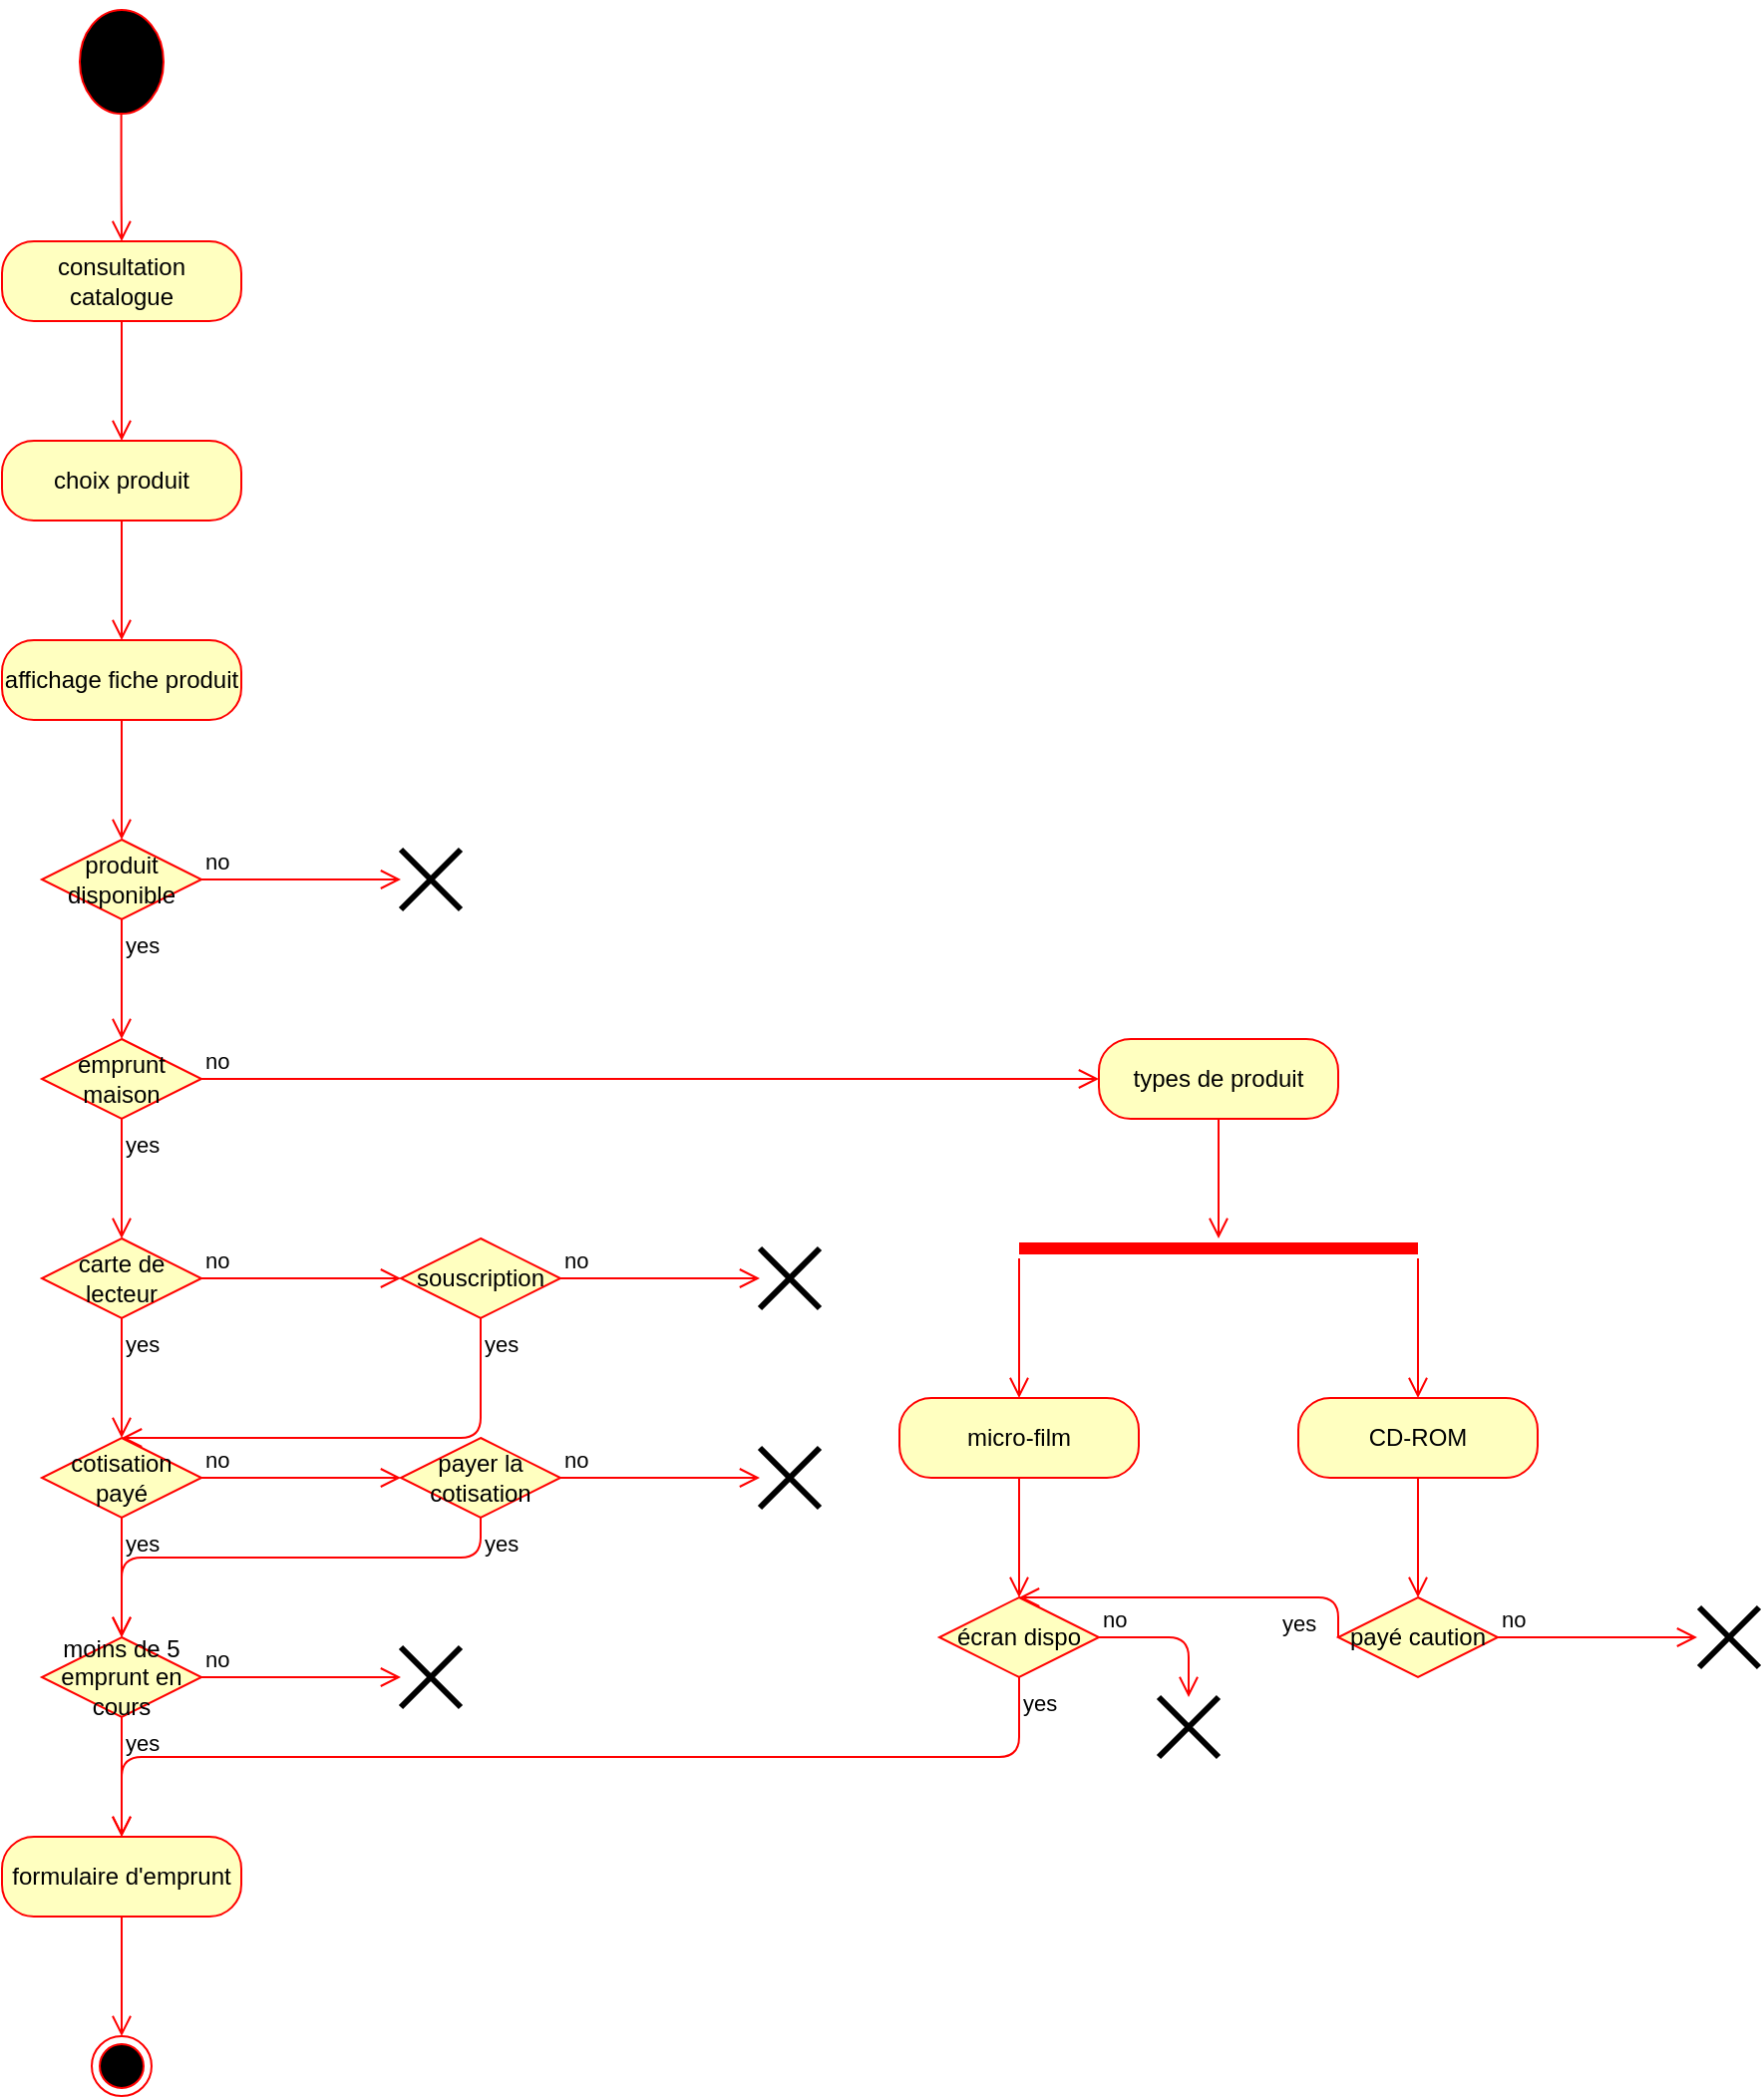 <mxfile version="14.5.10" type="device" pages="2"><diagram id="-XCA-9VKhUkdkH0pnBC6" name="pret document"><mxGraphModel dx="2031" dy="1007" grid="1" gridSize="10" guides="1" tooltips="1" connect="1" arrows="1" fold="1" page="1" pageScale="1" pageWidth="827" pageHeight="1169" math="0" shadow="0"><root><mxCell id="0"/><mxCell id="1" parent="0"/><mxCell id="_NQLgNJKRh2noZUPJmZn-1" value="" style="ellipse;html=1;shape=startState;fillColor=#000000;strokeColor=#ff0000;" vertex="1" parent="1"><mxGeometry x="395" width="50" height="60" as="geometry"/></mxCell><mxCell id="_NQLgNJKRh2noZUPJmZn-4" value="" style="edgeStyle=orthogonalEdgeStyle;html=1;verticalAlign=bottom;endArrow=open;endSize=8;strokeColor=#ff0000;exitX=0.496;exitY=0.927;exitDx=0;exitDy=0;exitPerimeter=0;entryX=0.5;entryY=0;entryDx=0;entryDy=0;" edge="1" source="_NQLgNJKRh2noZUPJmZn-1" parent="1" target="_NQLgNJKRh2noZUPJmZn-5"><mxGeometry relative="1" as="geometry"><mxPoint x="414" y="120" as="targetPoint"/><mxPoint x="413.8" y="60" as="sourcePoint"/></mxGeometry></mxCell><mxCell id="_NQLgNJKRh2noZUPJmZn-5" value="consultation catalogue" style="rounded=1;whiteSpace=wrap;html=1;arcSize=40;fontColor=#000000;fillColor=#ffffc0;strokeColor=#ff0000;" vertex="1" parent="1"><mxGeometry x="360" y="120" width="120" height="40" as="geometry"/></mxCell><mxCell id="_NQLgNJKRh2noZUPJmZn-6" value="" style="edgeStyle=orthogonalEdgeStyle;html=1;verticalAlign=bottom;endArrow=open;endSize=8;strokeColor=#ff0000;entryX=0.5;entryY=0;entryDx=0;entryDy=0;" edge="1" source="_NQLgNJKRh2noZUPJmZn-5" parent="1" target="_NQLgNJKRh2noZUPJmZn-7"><mxGeometry relative="1" as="geometry"><mxPoint x="414" y="220" as="targetPoint"/></mxGeometry></mxCell><mxCell id="_NQLgNJKRh2noZUPJmZn-7" value="choix produit" style="rounded=1;whiteSpace=wrap;html=1;arcSize=40;fontColor=#000000;fillColor=#ffffc0;strokeColor=#ff0000;" vertex="1" parent="1"><mxGeometry x="360" y="220" width="120" height="40" as="geometry"/></mxCell><mxCell id="_NQLgNJKRh2noZUPJmZn-8" value="" style="edgeStyle=orthogonalEdgeStyle;html=1;verticalAlign=bottom;endArrow=open;endSize=8;strokeColor=#ff0000;entryX=0.5;entryY=0;entryDx=0;entryDy=0;" edge="1" source="_NQLgNJKRh2noZUPJmZn-7" parent="1" target="_NQLgNJKRh2noZUPJmZn-9"><mxGeometry relative="1" as="geometry"><mxPoint x="414" y="320" as="targetPoint"/></mxGeometry></mxCell><mxCell id="_NQLgNJKRh2noZUPJmZn-9" value="affichage fiche produit" style="rounded=1;whiteSpace=wrap;html=1;arcSize=40;fontColor=#000000;fillColor=#ffffc0;strokeColor=#ff0000;" vertex="1" parent="1"><mxGeometry x="360" y="320" width="120" height="40" as="geometry"/></mxCell><mxCell id="_NQLgNJKRh2noZUPJmZn-10" value="" style="edgeStyle=orthogonalEdgeStyle;html=1;verticalAlign=bottom;endArrow=open;endSize=8;strokeColor=#ff0000;entryX=0.5;entryY=0;entryDx=0;entryDy=0;" edge="1" source="_NQLgNJKRh2noZUPJmZn-9" parent="1" target="_NQLgNJKRh2noZUPJmZn-13"><mxGeometry relative="1" as="geometry"><mxPoint x="414" y="420" as="targetPoint"/></mxGeometry></mxCell><mxCell id="_NQLgNJKRh2noZUPJmZn-13" value="produit disponible" style="rhombus;whiteSpace=wrap;html=1;fillColor=#ffffc0;strokeColor=#ff0000;" vertex="1" parent="1"><mxGeometry x="380" y="420" width="80" height="40" as="geometry"/></mxCell><mxCell id="_NQLgNJKRh2noZUPJmZn-14" value="no" style="edgeStyle=orthogonalEdgeStyle;html=1;align=left;verticalAlign=bottom;endArrow=open;endSize=8;strokeColor=#ff0000;" edge="1" source="_NQLgNJKRh2noZUPJmZn-13" parent="1"><mxGeometry x="-1" relative="1" as="geometry"><mxPoint x="560" y="440" as="targetPoint"/></mxGeometry></mxCell><mxCell id="_NQLgNJKRh2noZUPJmZn-15" value="yes" style="edgeStyle=orthogonalEdgeStyle;html=1;align=left;verticalAlign=top;endArrow=open;endSize=8;strokeColor=#ff0000;" edge="1" source="_NQLgNJKRh2noZUPJmZn-13" parent="1"><mxGeometry x="-1" relative="1" as="geometry"><mxPoint x="420" y="520" as="targetPoint"/></mxGeometry></mxCell><mxCell id="_NQLgNJKRh2noZUPJmZn-16" value="" style="shape=umlDestroy;whiteSpace=wrap;html=1;strokeWidth=3;" vertex="1" parent="1"><mxGeometry x="560" y="425" width="30" height="30" as="geometry"/></mxCell><mxCell id="_NQLgNJKRh2noZUPJmZn-19" value="emprunt maison" style="rhombus;whiteSpace=wrap;html=1;fillColor=#ffffc0;strokeColor=#ff0000;" vertex="1" parent="1"><mxGeometry x="380" y="520" width="80" height="40" as="geometry"/></mxCell><mxCell id="_NQLgNJKRh2noZUPJmZn-20" value="no" style="edgeStyle=orthogonalEdgeStyle;html=1;align=left;verticalAlign=bottom;endArrow=open;endSize=8;strokeColor=#ff0000;entryX=0;entryY=0.5;entryDx=0;entryDy=0;" edge="1" source="_NQLgNJKRh2noZUPJmZn-19" parent="1" target="_NQLgNJKRh2noZUPJmZn-47"><mxGeometry x="-1" relative="1" as="geometry"><mxPoint x="770" y="540" as="targetPoint"/></mxGeometry></mxCell><mxCell id="_NQLgNJKRh2noZUPJmZn-21" value="yes" style="edgeStyle=orthogonalEdgeStyle;html=1;align=left;verticalAlign=top;endArrow=open;endSize=8;strokeColor=#ff0000;" edge="1" source="_NQLgNJKRh2noZUPJmZn-19" parent="1"><mxGeometry x="-1" relative="1" as="geometry"><mxPoint x="420" y="620" as="targetPoint"/></mxGeometry></mxCell><mxCell id="_NQLgNJKRh2noZUPJmZn-24" value="carte de lecteur" style="rhombus;whiteSpace=wrap;html=1;fillColor=#ffffc0;strokeColor=#ff0000;" vertex="1" parent="1"><mxGeometry x="380" y="620" width="80" height="40" as="geometry"/></mxCell><mxCell id="_NQLgNJKRh2noZUPJmZn-25" value="no" style="edgeStyle=orthogonalEdgeStyle;html=1;align=left;verticalAlign=bottom;endArrow=open;endSize=8;strokeColor=#ff0000;" edge="1" source="_NQLgNJKRh2noZUPJmZn-24" parent="1"><mxGeometry x="-1" relative="1" as="geometry"><mxPoint x="560" y="640" as="targetPoint"/></mxGeometry></mxCell><mxCell id="_NQLgNJKRh2noZUPJmZn-26" value="yes" style="edgeStyle=orthogonalEdgeStyle;html=1;align=left;verticalAlign=top;endArrow=open;endSize=8;strokeColor=#ff0000;" edge="1" source="_NQLgNJKRh2noZUPJmZn-24" parent="1"><mxGeometry x="-1" relative="1" as="geometry"><mxPoint x="420" y="720" as="targetPoint"/></mxGeometry></mxCell><mxCell id="_NQLgNJKRh2noZUPJmZn-27" value="cotisation payé" style="rhombus;whiteSpace=wrap;html=1;fillColor=#ffffc0;strokeColor=#ff0000;" vertex="1" parent="1"><mxGeometry x="380" y="720" width="80" height="40" as="geometry"/></mxCell><mxCell id="_NQLgNJKRh2noZUPJmZn-28" value="no" style="edgeStyle=orthogonalEdgeStyle;html=1;align=left;verticalAlign=bottom;endArrow=open;endSize=8;strokeColor=#ff0000;" edge="1" source="_NQLgNJKRh2noZUPJmZn-27" parent="1"><mxGeometry x="-1" relative="1" as="geometry"><mxPoint x="560" y="740" as="targetPoint"/></mxGeometry></mxCell><mxCell id="_NQLgNJKRh2noZUPJmZn-29" value="yes" style="edgeStyle=orthogonalEdgeStyle;html=1;align=left;verticalAlign=top;endArrow=open;endSize=8;strokeColor=#ff0000;" edge="1" source="_NQLgNJKRh2noZUPJmZn-27" parent="1"><mxGeometry x="-1" relative="1" as="geometry"><mxPoint x="420" y="820" as="targetPoint"/></mxGeometry></mxCell><mxCell id="_NQLgNJKRh2noZUPJmZn-30" value="moins de 5 emprunt en cours" style="rhombus;whiteSpace=wrap;html=1;fillColor=#ffffc0;strokeColor=#ff0000;" vertex="1" parent="1"><mxGeometry x="380" y="820" width="80" height="40" as="geometry"/></mxCell><mxCell id="_NQLgNJKRh2noZUPJmZn-31" value="no" style="edgeStyle=orthogonalEdgeStyle;html=1;align=left;verticalAlign=bottom;endArrow=open;endSize=8;strokeColor=#ff0000;" edge="1" source="_NQLgNJKRh2noZUPJmZn-30" parent="1"><mxGeometry x="-1" relative="1" as="geometry"><mxPoint x="560" y="840" as="targetPoint"/></mxGeometry></mxCell><mxCell id="_NQLgNJKRh2noZUPJmZn-32" value="yes" style="edgeStyle=orthogonalEdgeStyle;html=1;align=left;verticalAlign=top;endArrow=open;endSize=8;strokeColor=#ff0000;" edge="1" source="_NQLgNJKRh2noZUPJmZn-30" parent="1"><mxGeometry x="-1" relative="1" as="geometry"><mxPoint x="420" y="920" as="targetPoint"/></mxGeometry></mxCell><mxCell id="_NQLgNJKRh2noZUPJmZn-33" value="formulaire d'emprunt" style="rounded=1;whiteSpace=wrap;html=1;arcSize=40;fontColor=#000000;fillColor=#ffffc0;strokeColor=#ff0000;" vertex="1" parent="1"><mxGeometry x="360" y="920" width="120" height="40" as="geometry"/></mxCell><mxCell id="_NQLgNJKRh2noZUPJmZn-34" value="" style="edgeStyle=orthogonalEdgeStyle;html=1;verticalAlign=bottom;endArrow=open;endSize=8;strokeColor=#ff0000;" edge="1" source="_NQLgNJKRh2noZUPJmZn-33" parent="1"><mxGeometry relative="1" as="geometry"><mxPoint x="420" y="1020" as="targetPoint"/></mxGeometry></mxCell><mxCell id="_NQLgNJKRh2noZUPJmZn-37" value="souscription" style="rhombus;whiteSpace=wrap;html=1;fillColor=#ffffc0;strokeColor=#ff0000;" vertex="1" parent="1"><mxGeometry x="560" y="620" width="80" height="40" as="geometry"/></mxCell><mxCell id="_NQLgNJKRh2noZUPJmZn-38" value="no" style="edgeStyle=orthogonalEdgeStyle;html=1;align=left;verticalAlign=bottom;endArrow=open;endSize=8;strokeColor=#ff0000;" edge="1" source="_NQLgNJKRh2noZUPJmZn-37" parent="1"><mxGeometry x="-1" relative="1" as="geometry"><mxPoint x="740" y="640" as="targetPoint"/></mxGeometry></mxCell><mxCell id="_NQLgNJKRh2noZUPJmZn-39" value="yes" style="edgeStyle=orthogonalEdgeStyle;html=1;align=left;verticalAlign=top;endArrow=open;endSize=8;strokeColor=#ff0000;entryX=0.5;entryY=0;entryDx=0;entryDy=0;" edge="1" source="_NQLgNJKRh2noZUPJmZn-37" parent="1" target="_NQLgNJKRh2noZUPJmZn-27"><mxGeometry x="-1" relative="1" as="geometry"><mxPoint x="600" y="720" as="targetPoint"/><Array as="points"><mxPoint x="600" y="720"/></Array></mxGeometry></mxCell><mxCell id="_NQLgNJKRh2noZUPJmZn-40" value="" style="shape=umlDestroy;whiteSpace=wrap;html=1;strokeWidth=3;" vertex="1" parent="1"><mxGeometry x="740" y="625" width="30" height="30" as="geometry"/></mxCell><mxCell id="_NQLgNJKRh2noZUPJmZn-41" value="payer la cotisation" style="rhombus;whiteSpace=wrap;html=1;fillColor=#ffffc0;strokeColor=#ff0000;" vertex="1" parent="1"><mxGeometry x="560" y="720" width="80" height="40" as="geometry"/></mxCell><mxCell id="_NQLgNJKRh2noZUPJmZn-42" value="no" style="edgeStyle=orthogonalEdgeStyle;html=1;align=left;verticalAlign=bottom;endArrow=open;endSize=8;strokeColor=#ff0000;" edge="1" source="_NQLgNJKRh2noZUPJmZn-41" parent="1"><mxGeometry x="-1" relative="1" as="geometry"><mxPoint x="740" y="740" as="targetPoint"/></mxGeometry></mxCell><mxCell id="_NQLgNJKRh2noZUPJmZn-43" value="yes" style="edgeStyle=orthogonalEdgeStyle;html=1;align=left;verticalAlign=top;endArrow=open;endSize=8;strokeColor=#ff0000;entryX=0.5;entryY=0;entryDx=0;entryDy=0;" edge="1" source="_NQLgNJKRh2noZUPJmZn-41" parent="1" target="_NQLgNJKRh2noZUPJmZn-30"><mxGeometry x="-1" relative="1" as="geometry"><mxPoint x="600" y="820" as="targetPoint"/><Array as="points"><mxPoint x="600" y="780"/><mxPoint x="420" y="780"/></Array></mxGeometry></mxCell><mxCell id="_NQLgNJKRh2noZUPJmZn-44" value="" style="shape=umlDestroy;whiteSpace=wrap;html=1;strokeWidth=3;" vertex="1" parent="1"><mxGeometry x="740" y="725" width="30" height="30" as="geometry"/></mxCell><mxCell id="_NQLgNJKRh2noZUPJmZn-45" value="" style="shape=umlDestroy;whiteSpace=wrap;html=1;strokeWidth=3;" vertex="1" parent="1"><mxGeometry x="560" y="825" width="30" height="30" as="geometry"/></mxCell><mxCell id="_NQLgNJKRh2noZUPJmZn-46" value="" style="ellipse;html=1;shape=endState;fillColor=#000000;strokeColor=#ff0000;" vertex="1" parent="1"><mxGeometry x="405" y="1020" width="30" height="30" as="geometry"/></mxCell><mxCell id="_NQLgNJKRh2noZUPJmZn-47" value="types de produit" style="rounded=1;whiteSpace=wrap;html=1;arcSize=40;fontColor=#000000;fillColor=#ffffc0;strokeColor=#ff0000;" vertex="1" parent="1"><mxGeometry x="910" y="520" width="120" height="40" as="geometry"/></mxCell><mxCell id="_NQLgNJKRh2noZUPJmZn-48" value="" style="edgeStyle=orthogonalEdgeStyle;html=1;verticalAlign=bottom;endArrow=open;endSize=8;strokeColor=#ff0000;" edge="1" source="_NQLgNJKRh2noZUPJmZn-47" parent="1"><mxGeometry relative="1" as="geometry"><mxPoint x="970" y="620" as="targetPoint"/></mxGeometry></mxCell><mxCell id="_NQLgNJKRh2noZUPJmZn-49" value="" style="shape=line;html=1;strokeWidth=6;strokeColor=#ff0000;" vertex="1" parent="1"><mxGeometry x="870" y="620" width="200" height="10" as="geometry"/></mxCell><mxCell id="_NQLgNJKRh2noZUPJmZn-50" value="" style="edgeStyle=orthogonalEdgeStyle;html=1;verticalAlign=bottom;endArrow=open;endSize=8;strokeColor=#ff0000;" edge="1" source="_NQLgNJKRh2noZUPJmZn-49" parent="1"><mxGeometry relative="1" as="geometry"><mxPoint x="870" y="700" as="targetPoint"/><Array as="points"><mxPoint x="870" y="700"/></Array></mxGeometry></mxCell><mxCell id="_NQLgNJKRh2noZUPJmZn-51" value="" style="edgeStyle=orthogonalEdgeStyle;html=1;verticalAlign=bottom;endArrow=open;endSize=8;strokeColor=#ff0000;" edge="1" parent="1"><mxGeometry relative="1" as="geometry"><mxPoint x="1070" y="700" as="targetPoint"/><mxPoint x="1070" y="630" as="sourcePoint"/><Array as="points"><mxPoint x="1070" y="670"/><mxPoint x="1070" y="670"/></Array></mxGeometry></mxCell><mxCell id="_NQLgNJKRh2noZUPJmZn-52" value="micro-film" style="rounded=1;whiteSpace=wrap;html=1;arcSize=40;fontColor=#000000;fillColor=#ffffc0;strokeColor=#ff0000;" vertex="1" parent="1"><mxGeometry x="810" y="700" width="120" height="40" as="geometry"/></mxCell><mxCell id="_NQLgNJKRh2noZUPJmZn-53" value="" style="edgeStyle=orthogonalEdgeStyle;html=1;verticalAlign=bottom;endArrow=open;endSize=8;strokeColor=#ff0000;" edge="1" source="_NQLgNJKRh2noZUPJmZn-52" parent="1"><mxGeometry relative="1" as="geometry"><mxPoint x="870" y="800" as="targetPoint"/></mxGeometry></mxCell><mxCell id="_NQLgNJKRh2noZUPJmZn-54" value="CD-ROM" style="rounded=1;whiteSpace=wrap;html=1;arcSize=40;fontColor=#000000;fillColor=#ffffc0;strokeColor=#ff0000;" vertex="1" parent="1"><mxGeometry x="1010" y="700" width="120" height="40" as="geometry"/></mxCell><mxCell id="_NQLgNJKRh2noZUPJmZn-55" value="" style="edgeStyle=orthogonalEdgeStyle;html=1;verticalAlign=bottom;endArrow=open;endSize=8;strokeColor=#ff0000;" edge="1" source="_NQLgNJKRh2noZUPJmZn-54" parent="1"><mxGeometry relative="1" as="geometry"><mxPoint x="1070" y="800" as="targetPoint"/></mxGeometry></mxCell><mxCell id="_NQLgNJKRh2noZUPJmZn-58" value="payé caution" style="rhombus;whiteSpace=wrap;html=1;fillColor=#ffffc0;strokeColor=#ff0000;" vertex="1" parent="1"><mxGeometry x="1030" y="800" width="80" height="40" as="geometry"/></mxCell><mxCell id="_NQLgNJKRh2noZUPJmZn-59" value="no" style="edgeStyle=orthogonalEdgeStyle;html=1;align=left;verticalAlign=bottom;endArrow=open;endSize=8;strokeColor=#ff0000;" edge="1" source="_NQLgNJKRh2noZUPJmZn-58" parent="1"><mxGeometry x="-1" relative="1" as="geometry"><mxPoint x="1210" y="820" as="targetPoint"/></mxGeometry></mxCell><mxCell id="_NQLgNJKRh2noZUPJmZn-60" value="yes" style="edgeStyle=orthogonalEdgeStyle;html=1;align=left;verticalAlign=top;endArrow=open;endSize=8;strokeColor=#ff0000;entryX=0.5;entryY=0;entryDx=0;entryDy=0;exitX=0;exitY=0.5;exitDx=0;exitDy=0;" edge="1" source="_NQLgNJKRh2noZUPJmZn-58" parent="1" target="_NQLgNJKRh2noZUPJmZn-62"><mxGeometry x="-0.444" relative="1" as="geometry"><mxPoint x="1070" y="900" as="targetPoint"/><Array as="points"><mxPoint x="1030" y="800"/></Array><mxPoint as="offset"/></mxGeometry></mxCell><mxCell id="_NQLgNJKRh2noZUPJmZn-61" value="" style="shape=umlDestroy;whiteSpace=wrap;html=1;strokeWidth=3;" vertex="1" parent="1"><mxGeometry x="1211" y="805" width="30" height="30" as="geometry"/></mxCell><mxCell id="_NQLgNJKRh2noZUPJmZn-62" value="écran dispo" style="rhombus;whiteSpace=wrap;html=1;fillColor=#ffffc0;strokeColor=#ff0000;" vertex="1" parent="1"><mxGeometry x="830" y="800" width="80" height="40" as="geometry"/></mxCell><mxCell id="_NQLgNJKRh2noZUPJmZn-63" value="no" style="edgeStyle=orthogonalEdgeStyle;html=1;align=left;verticalAlign=bottom;endArrow=open;endSize=8;strokeColor=#ff0000;" edge="1" source="_NQLgNJKRh2noZUPJmZn-62" parent="1" target="_NQLgNJKRh2noZUPJmZn-65"><mxGeometry x="-1" relative="1" as="geometry"><mxPoint x="1010" y="820" as="targetPoint"/></mxGeometry></mxCell><mxCell id="_NQLgNJKRh2noZUPJmZn-64" value="yes" style="edgeStyle=orthogonalEdgeStyle;html=1;align=left;verticalAlign=top;endArrow=open;endSize=8;strokeColor=#ff0000;" edge="1" source="_NQLgNJKRh2noZUPJmZn-62" parent="1"><mxGeometry x="-1" relative="1" as="geometry"><mxPoint x="420" y="920" as="targetPoint"/><Array as="points"><mxPoint x="870" y="880"/><mxPoint x="420" y="880"/></Array></mxGeometry></mxCell><mxCell id="_NQLgNJKRh2noZUPJmZn-65" value="" style="shape=umlDestroy;whiteSpace=wrap;html=1;strokeWidth=3;" vertex="1" parent="1"><mxGeometry x="940" y="850" width="30" height="30" as="geometry"/></mxCell></root></mxGraphModel></diagram><diagram id="N0yccbM1YCaeD3pba_ly" name="cycle de vie d'un document"><mxGraphModel dx="1422" dy="705" grid="1" gridSize="10" guides="1" tooltips="1" connect="1" arrows="1" fold="1" page="1" pageScale="1" pageWidth="827" pageHeight="1169" math="0" shadow="0"><root><mxCell id="yuIUnub098GHrTeO4e0M-0"/><mxCell id="yuIUnub098GHrTeO4e0M-1" parent="yuIUnub098GHrTeO4e0M-0"/><mxCell id="yuIUnub098GHrTeO4e0M-2" value="" style="ellipse;html=1;shape=startState;fillColor=#000000;strokeColor=#ff0000;" vertex="1" parent="yuIUnub098GHrTeO4e0M-1"><mxGeometry x="400" width="40" height="40" as="geometry"/></mxCell><mxCell id="yuIUnub098GHrTeO4e0M-3" value="" style="edgeStyle=orthogonalEdgeStyle;html=1;verticalAlign=bottom;endArrow=open;endSize=8;strokeColor=#ff0000;" edge="1" source="yuIUnub098GHrTeO4e0M-2" parent="yuIUnub098GHrTeO4e0M-1"><mxGeometry relative="1" as="geometry"><mxPoint x="420" y="120" as="targetPoint"/></mxGeometry></mxCell><mxCell id="yuIUnub098GHrTeO4e0M-4" value="arriver d'un nouveau document" style="rounded=1;whiteSpace=wrap;html=1;arcSize=40;fontColor=#000000;fillColor=#ffffc0;strokeColor=#ff0000;" vertex="1" parent="yuIUnub098GHrTeO4e0M-1"><mxGeometry x="360" y="120" width="120" height="40" as="geometry"/></mxCell><mxCell id="yuIUnub098GHrTeO4e0M-5" value="" style="edgeStyle=orthogonalEdgeStyle;html=1;verticalAlign=bottom;endArrow=open;endSize=8;strokeColor=#ff0000;" edge="1" source="yuIUnub098GHrTeO4e0M-4" parent="yuIUnub098GHrTeO4e0M-1"><mxGeometry relative="1" as="geometry"><mxPoint x="420" y="220" as="targetPoint"/></mxGeometry></mxCell><mxCell id="yuIUnub098GHrTeO4e0M-6" value="cote du document auto incrementer" style="rounded=1;whiteSpace=wrap;html=1;arcSize=40;fontColor=#000000;fillColor=#ffffc0;strokeColor=#ff0000;" vertex="1" parent="yuIUnub098GHrTeO4e0M-1"><mxGeometry x="360" y="220" width="120" height="40" as="geometry"/></mxCell><mxCell id="yuIUnub098GHrTeO4e0M-7" value="" style="edgeStyle=orthogonalEdgeStyle;html=1;verticalAlign=bottom;endArrow=open;endSize=8;strokeColor=#ff0000;" edge="1" source="yuIUnub098GHrTeO4e0M-6" parent="yuIUnub098GHrTeO4e0M-1"><mxGeometry relative="1" as="geometry"><mxPoint x="420" y="320" as="targetPoint"/></mxGeometry></mxCell><mxCell id="yuIUnub098GHrTeO4e0M-8" value="document rangé" style="rounded=1;whiteSpace=wrap;html=1;arcSize=40;fontColor=#000000;fillColor=#ffffc0;strokeColor=#ff0000;" vertex="1" parent="yuIUnub098GHrTeO4e0M-1"><mxGeometry x="360" y="320" width="120" height="40" as="geometry"/></mxCell><mxCell id="yuIUnub098GHrTeO4e0M-9" value="" style="edgeStyle=orthogonalEdgeStyle;html=1;verticalAlign=bottom;endArrow=open;endSize=8;strokeColor=#ff0000;" edge="1" source="yuIUnub098GHrTeO4e0M-8" parent="yuIUnub098GHrTeO4e0M-1"><mxGeometry relative="1" as="geometry"><mxPoint x="420" y="420" as="targetPoint"/></mxGeometry></mxCell><mxCell id="yuIUnub098GHrTeO4e0M-10" value="emprunt" style="rounded=1;whiteSpace=wrap;html=1;arcSize=40;fontColor=#000000;fillColor=#ffffc0;strokeColor=#ff0000;" vertex="1" parent="yuIUnub098GHrTeO4e0M-1"><mxGeometry x="360" y="420" width="120" height="40" as="geometry"/></mxCell><mxCell id="yuIUnub098GHrTeO4e0M-11" value="" style="edgeStyle=orthogonalEdgeStyle;html=1;verticalAlign=bottom;endArrow=open;endSize=8;strokeColor=#ff0000;" edge="1" source="yuIUnub098GHrTeO4e0M-10" parent="yuIUnub098GHrTeO4e0M-1"><mxGeometry relative="1" as="geometry"><mxPoint x="420" y="520" as="targetPoint"/></mxGeometry></mxCell><mxCell id="yuIUnub098GHrTeO4e0M-18" value="le document est marqué comme emprunter" style="rounded=1;whiteSpace=wrap;html=1;arcSize=40;fontColor=#000000;fillColor=#ffffc0;strokeColor=#ff0000;" vertex="1" parent="yuIUnub098GHrTeO4e0M-1"><mxGeometry x="360" y="520" width="120" height="40" as="geometry"/></mxCell><mxCell id="yuIUnub098GHrTeO4e0M-19" value="" style="edgeStyle=orthogonalEdgeStyle;html=1;verticalAlign=bottom;endArrow=open;endSize=8;strokeColor=#ff0000;entryX=0.5;entryY=0;entryDx=0;entryDy=0;" edge="1" source="yuIUnub098GHrTeO4e0M-18" parent="yuIUnub098GHrTeO4e0M-1" target="yuIUnub098GHrTeO4e0M-33"><mxGeometry relative="1" as="geometry"><mxPoint x="420" y="620" as="targetPoint"/></mxGeometry></mxCell><mxCell id="yuIUnub098GHrTeO4e0M-20" value="emprunter depuis plus de 4 semaine" style="rhombus;whiteSpace=wrap;html=1;fillColor=#ffffc0;strokeColor=#ff0000;" vertex="1" parent="yuIUnub098GHrTeO4e0M-1"><mxGeometry x="560" y="730" width="80" height="40" as="geometry"/></mxCell><mxCell id="yuIUnub098GHrTeO4e0M-21" value="no" style="edgeStyle=orthogonalEdgeStyle;html=1;align=left;verticalAlign=bottom;endArrow=open;endSize=8;strokeColor=#ff0000;entryX=0;entryY=0.5;entryDx=0;entryDy=0;" edge="1" source="yuIUnub098GHrTeO4e0M-20" parent="yuIUnub098GHrTeO4e0M-1" target="yuIUnub098GHrTeO4e0M-28"><mxGeometry x="-1" relative="1" as="geometry"><mxPoint x="560" y="640" as="targetPoint"/></mxGeometry></mxCell><mxCell id="yuIUnub098GHrTeO4e0M-22" value="yes" style="edgeStyle=orthogonalEdgeStyle;html=1;align=left;verticalAlign=top;endArrow=open;endSize=8;strokeColor=#ff0000;entryX=0.5;entryY=0;entryDx=0;entryDy=0;" edge="1" source="yuIUnub098GHrTeO4e0M-20" parent="yuIUnub098GHrTeO4e0M-1"><mxGeometry x="-1" relative="1" as="geometry"><mxPoint x="600" y="830" as="targetPoint"/><Array as="points"><mxPoint x="600" y="750"/><mxPoint x="600" y="830"/></Array></mxGeometry></mxCell><mxCell id="yuIUnub098GHrTeO4e0M-28" value="en attente du retour" style="rounded=1;whiteSpace=wrap;html=1;arcSize=40;fontColor=#000000;fillColor=#ffffc0;strokeColor=#ff0000;" vertex="1" parent="yuIUnub098GHrTeO4e0M-1"><mxGeometry x="690" y="730" width="120" height="40" as="geometry"/></mxCell><mxCell id="yuIUnub098GHrTeO4e0M-29" value="" style="edgeStyle=orthogonalEdgeStyle;html=1;verticalAlign=bottom;endArrow=open;endSize=8;strokeColor=#ff0000;exitX=0.5;exitY=0;exitDx=0;exitDy=0;entryX=0.5;entryY=0;entryDx=0;entryDy=0;" edge="1" source="yuIUnub098GHrTeO4e0M-28" parent="yuIUnub098GHrTeO4e0M-1" target="yuIUnub098GHrTeO4e0M-33"><mxGeometry relative="1" as="geometry"><mxPoint x="620" y="720" as="targetPoint"/></mxGeometry></mxCell><mxCell id="yuIUnub098GHrTeO4e0M-33" value="retourner" style="rhombus;whiteSpace=wrap;html=1;fillColor=#ffffc0;strokeColor=#ff0000;" vertex="1" parent="yuIUnub098GHrTeO4e0M-1"><mxGeometry x="380" y="730" width="80" height="40" as="geometry"/></mxCell><mxCell id="yuIUnub098GHrTeO4e0M-34" value="no" style="edgeStyle=orthogonalEdgeStyle;html=1;align=left;verticalAlign=bottom;endArrow=open;endSize=8;strokeColor=#ff0000;entryX=0;entryY=0.5;entryDx=0;entryDy=0;" edge="1" source="yuIUnub098GHrTeO4e0M-33" parent="yuIUnub098GHrTeO4e0M-1" target="yuIUnub098GHrTeO4e0M-20"><mxGeometry x="-1" relative="1" as="geometry"><mxPoint x="460" y="750" as="targetPoint"/></mxGeometry></mxCell><mxCell id="yuIUnub098GHrTeO4e0M-35" value="yes" style="edgeStyle=orthogonalEdgeStyle;html=1;align=left;verticalAlign=top;endArrow=open;endSize=8;strokeColor=#ff0000;" edge="1" source="yuIUnub098GHrTeO4e0M-33" parent="yuIUnub098GHrTeO4e0M-1"><mxGeometry x="-1" relative="1" as="geometry"><mxPoint x="420" y="840" as="targetPoint"/></mxGeometry></mxCell><mxCell id="yuIUnub098GHrTeO4e0M-36" value="le document est marqué comme disponible" style="rounded=1;whiteSpace=wrap;html=1;arcSize=40;fontColor=#000000;fillColor=#ffffc0;strokeColor=#ff0000;" vertex="1" parent="yuIUnub098GHrTeO4e0M-1"><mxGeometry x="360" y="840" width="120" height="40" as="geometry"/></mxCell><mxCell id="yuIUnub098GHrTeO4e0M-37" value="" style="edgeStyle=orthogonalEdgeStyle;html=1;verticalAlign=bottom;endArrow=open;endSize=8;strokeColor=#ff0000;entryX=0;entryY=0.5;entryDx=0;entryDy=0;exitX=0;exitY=0.5;exitDx=0;exitDy=0;" edge="1" source="yuIUnub098GHrTeO4e0M-36" parent="yuIUnub098GHrTeO4e0M-1" target="yuIUnub098GHrTeO4e0M-8"><mxGeometry relative="1" as="geometry"><mxPoint x="420" y="940" as="targetPoint"/></mxGeometry></mxCell><mxCell id="yuIUnub098GHrTeO4e0M-38" value="une lettre de relance a deja etait envoyé 2 fois" style="rhombus;whiteSpace=wrap;html=1;fillColor=#ffffc0;strokeColor=#ff0000;" vertex="1" parent="yuIUnub098GHrTeO4e0M-1"><mxGeometry x="560" y="830" width="80" height="40" as="geometry"/></mxCell><mxCell id="yuIUnub098GHrTeO4e0M-39" value="no" style="edgeStyle=orthogonalEdgeStyle;html=1;align=left;verticalAlign=bottom;endArrow=open;endSize=8;strokeColor=#ff0000;" edge="1" source="yuIUnub098GHrTeO4e0M-38" parent="yuIUnub098GHrTeO4e0M-1"><mxGeometry x="-1" relative="1" as="geometry"><mxPoint x="690" y="850" as="targetPoint"/></mxGeometry></mxCell><mxCell id="yuIUnub098GHrTeO4e0M-40" value="yes" style="edgeStyle=orthogonalEdgeStyle;html=1;align=left;verticalAlign=top;endArrow=open;endSize=8;strokeColor=#ff0000;" edge="1" source="yuIUnub098GHrTeO4e0M-38" parent="yuIUnub098GHrTeO4e0M-1"><mxGeometry x="-1" relative="1" as="geometry"><mxPoint x="600" y="930" as="targetPoint"/></mxGeometry></mxCell><mxCell id="yuIUnub098GHrTeO4e0M-41" value="envoie d'une lettre de relance" style="rounded=1;whiteSpace=wrap;html=1;arcSize=40;fontColor=#000000;fillColor=#ffffc0;strokeColor=#ff0000;" vertex="1" parent="yuIUnub098GHrTeO4e0M-1"><mxGeometry x="690" y="830" width="120" height="40" as="geometry"/></mxCell><mxCell id="yuIUnub098GHrTeO4e0M-42" value="" style="edgeStyle=orthogonalEdgeStyle;html=1;verticalAlign=bottom;endArrow=open;endSize=8;strokeColor=#ff0000;entryX=0.5;entryY=1;entryDx=0;entryDy=0;" edge="1" source="yuIUnub098GHrTeO4e0M-41" parent="yuIUnub098GHrTeO4e0M-1" target="yuIUnub098GHrTeO4e0M-28"><mxGeometry relative="1" as="geometry"><mxPoint x="770" y="930" as="targetPoint"/></mxGeometry></mxCell><mxCell id="yuIUnub098GHrTeO4e0M-43" value="le document est marqué comme perdu ou volé et n'apparait plus dans la liste des produits" style="rounded=1;whiteSpace=wrap;html=1;arcSize=40;fontColor=#000000;fillColor=#ffffc0;strokeColor=#ff0000;" vertex="1" parent="yuIUnub098GHrTeO4e0M-1"><mxGeometry x="540" y="930" width="120" height="70" as="geometry"/></mxCell><mxCell id="yuIUnub098GHrTeO4e0M-44" value="" style="edgeStyle=orthogonalEdgeStyle;html=1;verticalAlign=bottom;endArrow=open;endSize=8;strokeColor=#ff0000;" edge="1" source="yuIUnub098GHrTeO4e0M-43" parent="yuIUnub098GHrTeO4e0M-1"><mxGeometry relative="1" as="geometry"><mxPoint x="600" y="1030" as="targetPoint"/></mxGeometry></mxCell><mxCell id="yuIUnub098GHrTeO4e0M-45" value="" style="ellipse;html=1;shape=endState;fillColor=#000000;strokeColor=#ff0000;" vertex="1" parent="yuIUnub098GHrTeO4e0M-1"><mxGeometry x="585" y="1030" width="30" height="30" as="geometry"/></mxCell></root></mxGraphModel></diagram></mxfile>